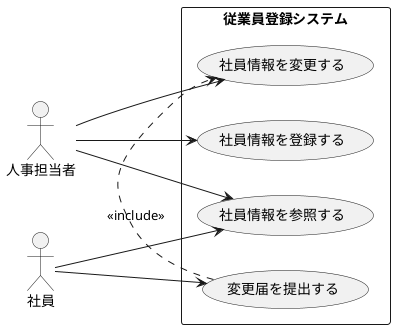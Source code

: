 @startuml 演習2-6
left to right direction
actor 人事担当者
actor 社員

rectangle 従業員登録システム {
  usecase 社員情報を登録する as UC1
  usecase 社員情報を参照する as UC2
  usecase 社員情報を変更する as UC3
  usecase 変更届を提出する as UC4
}

人事担当者 --> UC1
人事担当者 --> UC2
人事担当者 --> UC3
社員 --> UC2
社員 --> UC4

UC4 .> UC3 : <<include>>
@enduml